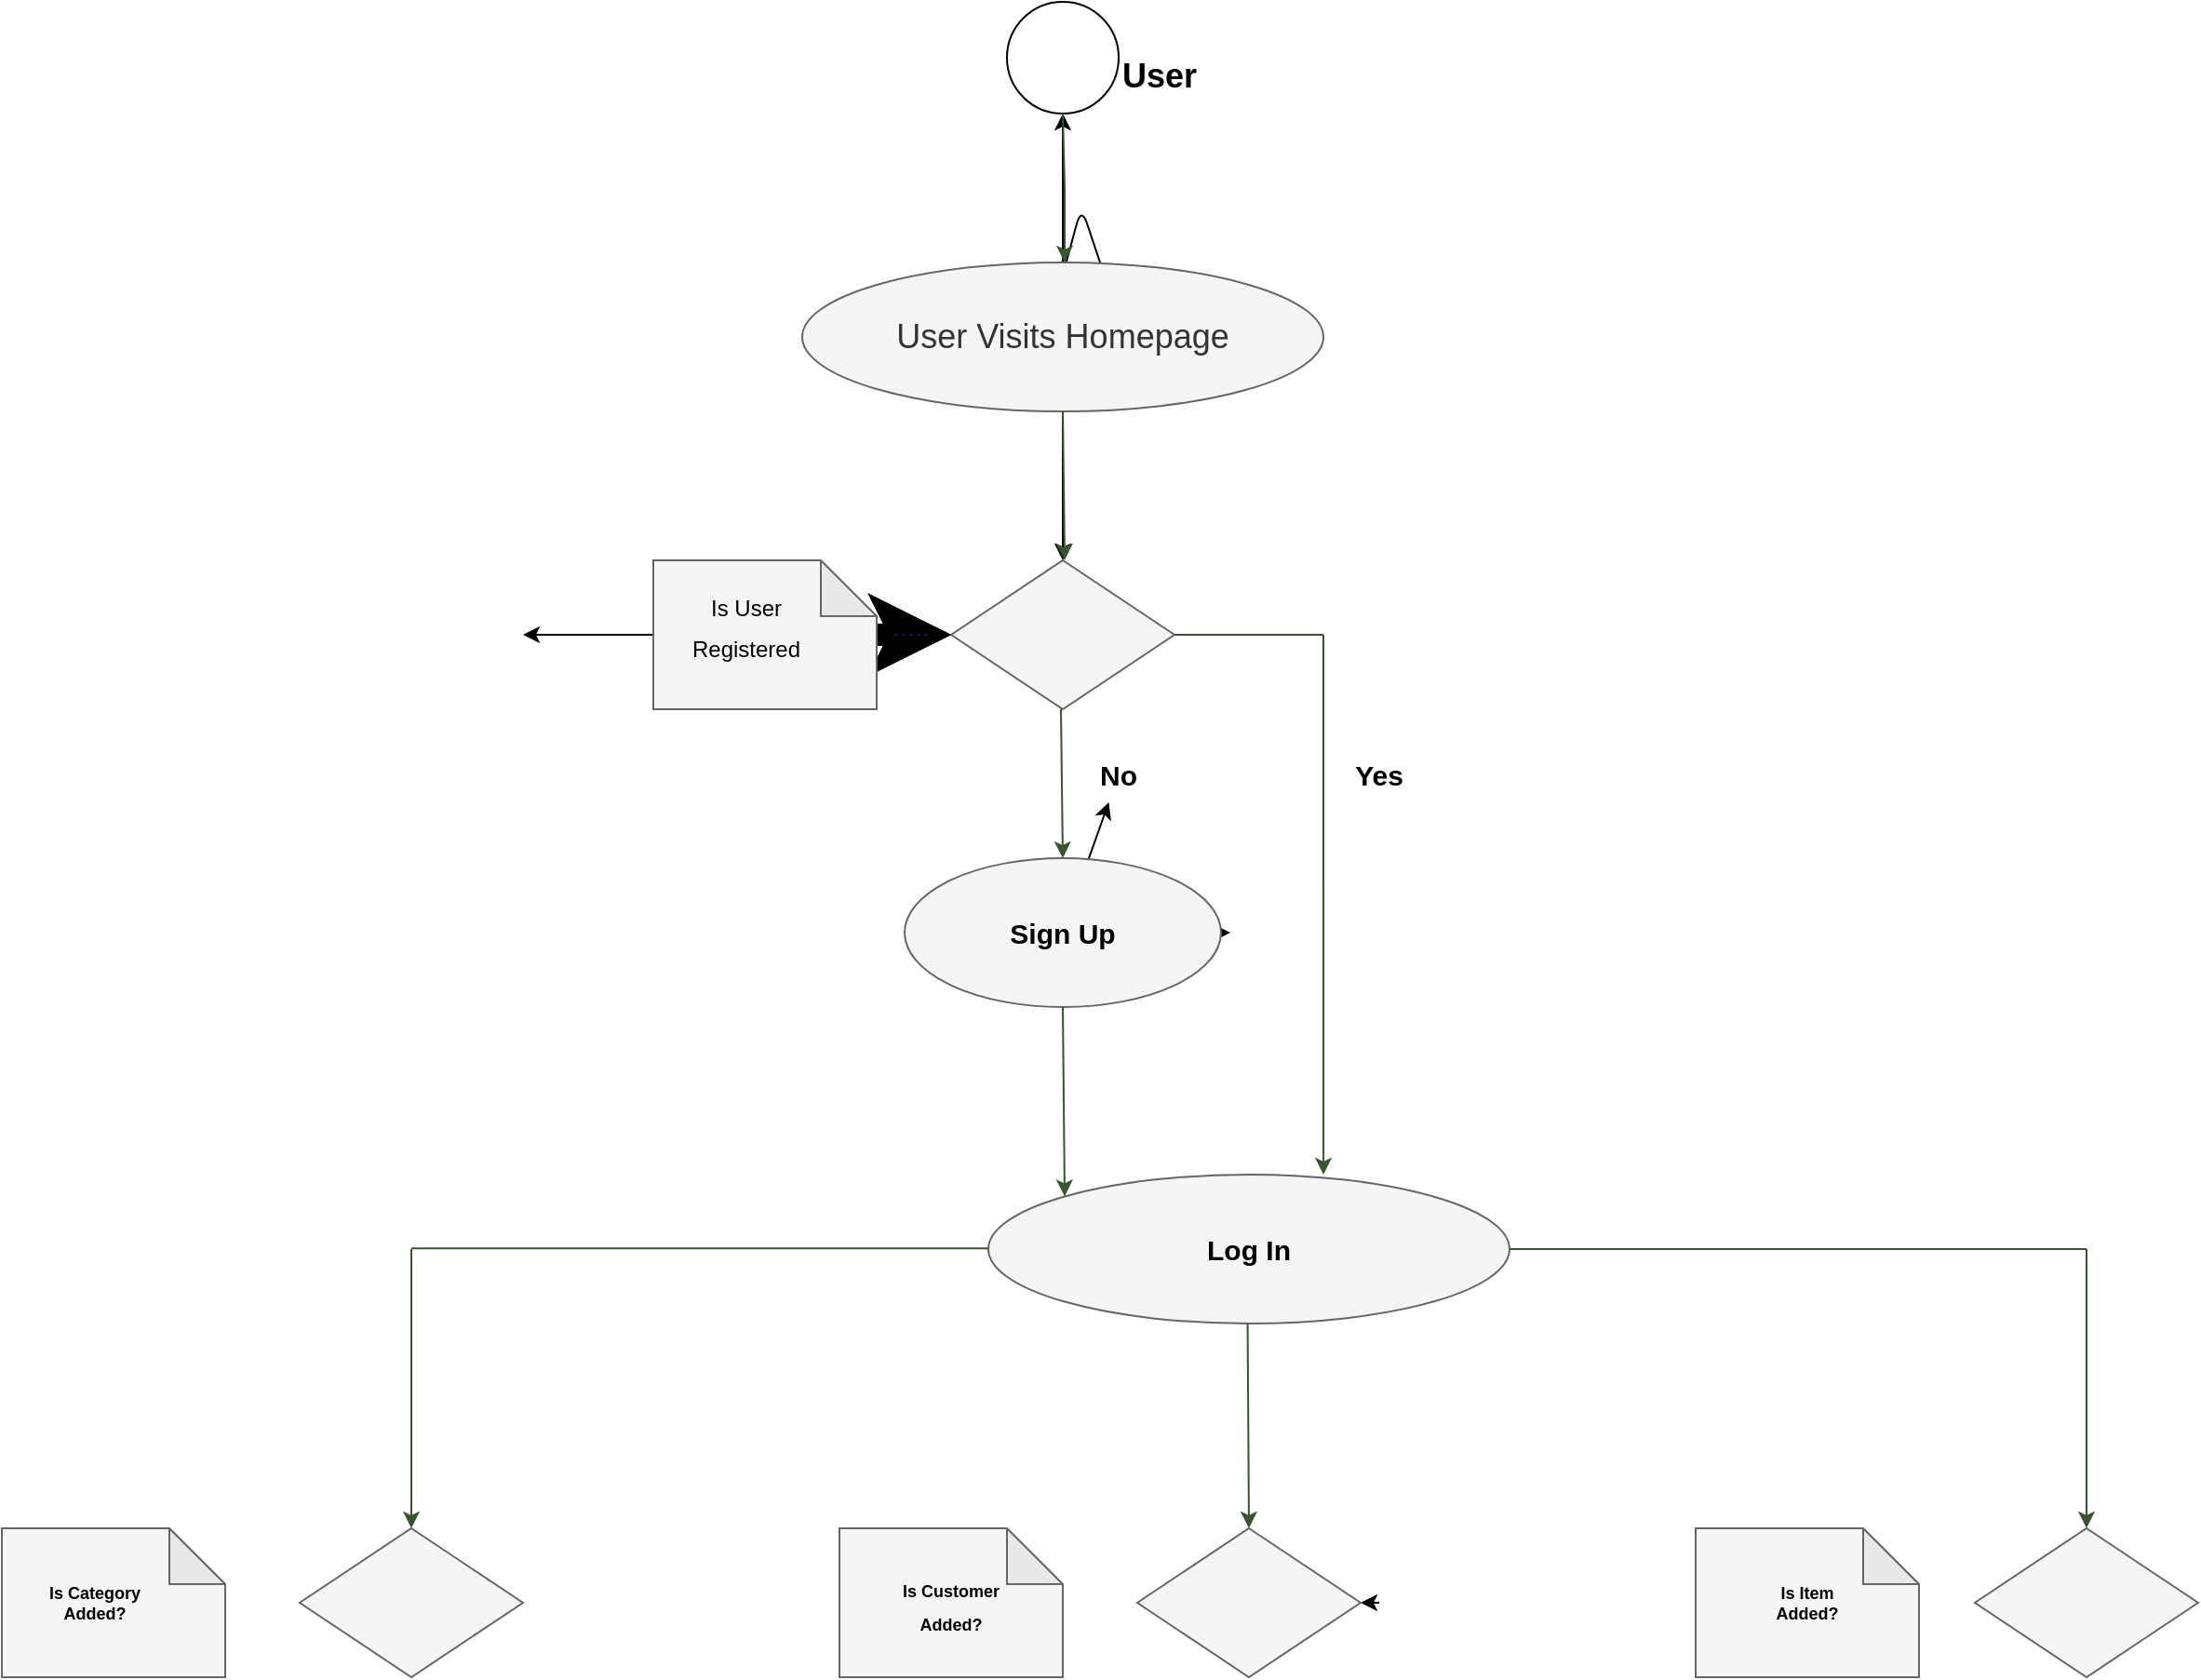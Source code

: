 <mxfile><diagram id="xI5EVOZDk-bdrflBjQOK" name="Page-1"><mxGraphModel dx="1423" dy="441" grid="1" gridSize="10" guides="1" tooltips="1" connect="1" arrows="1" fold="1" page="1" pageScale="1" pageWidth="850" pageHeight="1100" background="#ffffff" math="0" shadow="0"><root><mxCell id="0"/><mxCell id="1" parent="0"/><mxCell id="5" value="" style="endArrow=none;html=1;fontSize=15;" parent="1" edge="1"><mxGeometry width="50" height="50" relative="1" as="geometry"><mxPoint x="400" y="280" as="sourcePoint"/><mxPoint x="450" y="230" as="targetPoint"/><Array as="points"><mxPoint x="430" y="170"/></Array></mxGeometry></mxCell><mxCell id="6" value="" style="ellipse;whiteSpace=wrap;html=1;aspect=fixed;" parent="1" vertex="1"><mxGeometry x="390" y="60" width="60" height="60" as="geometry"/></mxCell><mxCell id="7" value="&lt;font size=&quot;1&quot; style=&quot;&quot; color=&quot;#000000&quot;&gt;&lt;b style=&quot;font-size: 18px;&quot;&gt;User&lt;/b&gt;&lt;/font&gt;" style="text;html=1;strokeColor=none;fillColor=none;align=left;verticalAlign=middle;whiteSpace=wrap;rounded=0;" parent="1" vertex="1"><mxGeometry x="450" y="85" width="60" height="30" as="geometry"/></mxCell><mxCell id="8" value="" style="endArrow=none;html=1;fontSize=18;fontColor=#000000;entryX=0.5;entryY=1;entryDx=0;entryDy=0;" parent="1" target="6" edge="1"><mxGeometry width="50" height="50" relative="1" as="geometry"><mxPoint x="420" y="180" as="sourcePoint"/><mxPoint x="480" y="260" as="targetPoint"/></mxGeometry></mxCell><mxCell id="9" value="" style="endArrow=classic;html=1;fontSize=18;fontColor=#000000;entryX=0.5;entryY=1;entryDx=0;entryDy=0;" parent="1" target="6" edge="1"><mxGeometry width="50" height="50" relative="1" as="geometry"><mxPoint x="420" y="200" as="sourcePoint"/><mxPoint x="480" y="260" as="targetPoint"/></mxGeometry></mxCell><mxCell id="52" value="" style="edgeStyle=none;rounded=0;jumpStyle=none;html=1;strokeWidth=1;fontSize=15;fontColor=#000000;" parent="1" source="13" target="20" edge="1"><mxGeometry relative="1" as="geometry"/></mxCell><mxCell id="13" value="User Visits Homepage" style="ellipse;whiteSpace=wrap;html=1;fontSize=18;fontColor=#333333;fillColor=#f5f5f5;strokeColor=#666666;" parent="1" vertex="1"><mxGeometry x="280" y="200" width="280" height="80" as="geometry"/></mxCell><mxCell id="20" value="" style="rhombus;whiteSpace=wrap;html=1;fontSize=18;fontColor=#333333;fillColor=#f5f5f5;strokeColor=#666666;fillStyle=auto;" parent="1" vertex="1"><mxGeometry x="360" y="360" width="120" height="80" as="geometry"/></mxCell><mxCell id="23" style="edgeStyle=none;html=1;fontSize=18;fontColor=#000000;exitX=0.5;exitY=0;exitDx=0;exitDy=0;exitPerimeter=0;" parent="1" source="22" edge="1"><mxGeometry relative="1" as="geometry"><mxPoint x="300.0" y="430" as="targetPoint"/></mxGeometry></mxCell><mxCell id="25" value="" style="edgeStyle=none;html=1;fontSize=18;fontColor=#000000;" parent="1" source="22" edge="1"><mxGeometry relative="1" as="geometry"><mxPoint x="130" y="400" as="targetPoint"/></mxGeometry></mxCell><mxCell id="26" value="" style="edgeStyle=none;html=1;fontSize=18;fontColor=#000000;" parent="1" source="22" target="20" edge="1"><mxGeometry relative="1" as="geometry"/></mxCell><mxCell id="28" value="" style="edgeStyle=none;html=1;strokeWidth=12;fontSize=18;fontColor=#000000;" parent="1" source="22" target="20" edge="1"><mxGeometry relative="1" as="geometry"/></mxCell><mxCell id="29" value="" style="edgeStyle=none;html=1;strokeWidth=12;fontSize=18;fontColor=#000000;" parent="1" source="22" target="20" edge="1"><mxGeometry relative="1" as="geometry"/></mxCell><mxCell id="22" value="" style="shape=note;whiteSpace=wrap;html=1;backgroundOutline=1;darkOpacity=0.05;fontSize=18;fontColor=#333333;direction=north;fillColor=#f5f5f5;strokeColor=#666666;flipH=1;" parent="1" vertex="1"><mxGeometry x="200" y="360" width="120" height="80" as="geometry"/></mxCell><mxCell id="27" value="" style="endArrow=none;dashed=1;html=1;dashPattern=1 3;strokeWidth=1;fontSize=18;fontColor=#000000;fillColor=#0050ef;strokeColor=#001DBC;" parent="1" edge="1"><mxGeometry width="50" height="50" relative="1" as="geometry"><mxPoint x="330" y="400" as="sourcePoint"/><mxPoint x="350" y="400" as="targetPoint"/></mxGeometry></mxCell><mxCell id="30" value="&lt;font style=&quot;font-size: 12px;&quot;&gt;Is User Registered&lt;/font&gt;" style="text;html=1;strokeColor=none;fillColor=none;align=center;verticalAlign=middle;whiteSpace=wrap;rounded=0;fontSize=18;fontColor=#000000;" parent="1" vertex="1"><mxGeometry x="220" y="380" width="60" height="30" as="geometry"/></mxCell><mxCell id="34" style="edgeStyle=none;html=1;strokeWidth=1;fontSize=12;fontColor=#000000;" parent="1" source="33" edge="1"><mxGeometry relative="1" as="geometry"><mxPoint x="510" y="560.0" as="targetPoint"/></mxGeometry></mxCell><mxCell id="37" value="" style="edgeStyle=none;html=1;strokeWidth=1;fontSize=15;fontColor=#000000;" parent="1" source="33" target="36" edge="1"><mxGeometry relative="1" as="geometry"/></mxCell><mxCell id="33" value="" style="ellipse;whiteSpace=wrap;html=1;fontSize=12;fontColor=#333333;fillColor=#f5f5f5;strokeColor=#666666;" parent="1" vertex="1"><mxGeometry x="335" y="520" width="170" height="80" as="geometry"/></mxCell><mxCell id="35" value="&lt;b&gt;&lt;font style=&quot;font-size: 15px;&quot;&gt;Sign Up&lt;/font&gt;&lt;/b&gt;" style="text;html=1;strokeColor=none;fillColor=none;align=center;verticalAlign=middle;whiteSpace=wrap;rounded=0;fontSize=12;fontColor=#000000;" parent="1" vertex="1"><mxGeometry x="390" y="545" width="60" height="30" as="geometry"/></mxCell><mxCell id="36" value="&lt;b&gt;No&lt;/b&gt;" style="text;html=1;strokeColor=none;fillColor=none;align=center;verticalAlign=middle;whiteSpace=wrap;rounded=0;fontSize=15;fontColor=#000000;" parent="1" vertex="1"><mxGeometry x="420" y="460" width="60" height="30" as="geometry"/></mxCell><mxCell id="39" value="" style="ellipse;whiteSpace=wrap;html=1;fontSize=15;fontColor=#333333;fillColor=#f5f5f5;strokeColor=#666666;" parent="1" vertex="1"><mxGeometry x="380" y="690" width="280" height="80" as="geometry"/></mxCell><mxCell id="40" value="&lt;b&gt;Log In&lt;/b&gt;" style="text;html=1;strokeColor=none;fillColor=none;align=center;verticalAlign=middle;whiteSpace=wrap;rounded=0;fontSize=15;fontColor=#000000;" parent="1" vertex="1"><mxGeometry x="490" y="715" width="60" height="30" as="geometry"/></mxCell><mxCell id="46" value="" style="endArrow=none;html=1;rounded=0;strokeWidth=1;fontSize=15;fontColor=#000000;jumpStyle=none;fillColor=#6d8764;strokeColor=#3A5431;" parent="1" edge="1"><mxGeometry width="50" height="50" relative="1" as="geometry"><mxPoint x="480" y="400" as="sourcePoint"/><mxPoint x="560" y="400" as="targetPoint"/></mxGeometry></mxCell><mxCell id="48" value="" style="endArrow=classic;html=1;rounded=0;strokeWidth=1;fontSize=15;fontColor=#000000;jumpStyle=none;exitX=0.5;exitY=1;exitDx=0;exitDy=0;entryX=0;entryY=0;entryDx=0;entryDy=0;fillColor=#6d8764;strokeColor=#3A5431;" parent="1" source="33" target="39" edge="1"><mxGeometry width="50" height="50" relative="1" as="geometry"><mxPoint x="420" y="680" as="sourcePoint"/><mxPoint x="470" y="630" as="targetPoint"/></mxGeometry></mxCell><mxCell id="49" value="" style="endArrow=classic;html=1;rounded=0;strokeWidth=1;fontSize=15;fontColor=#000000;jumpStyle=none;entryX=0.643;entryY=0;entryDx=0;entryDy=0;entryPerimeter=0;fillColor=#6d8764;strokeColor=#3A5431;" parent="1" target="39" edge="1"><mxGeometry width="50" height="50" relative="1" as="geometry"><mxPoint x="560" y="400" as="sourcePoint"/><mxPoint x="610" y="440" as="targetPoint"/></mxGeometry></mxCell><mxCell id="50" value="" style="endArrow=classic;html=1;rounded=0;strokeWidth=1;fontSize=15;fontColor=#000000;jumpStyle=none;exitX=0.5;exitY=1;exitDx=0;exitDy=0;fillColor=#6d8764;strokeColor=#3A5431;entryX=0.5;entryY=0;entryDx=0;entryDy=0;" parent="1" target="33" edge="1"><mxGeometry width="50" height="50" relative="1" as="geometry"><mxPoint x="419" y="440.0" as="sourcePoint"/><mxPoint x="420" y="520" as="targetPoint"/></mxGeometry></mxCell><mxCell id="51" value="" style="endArrow=classic;html=1;rounded=0;strokeWidth=1;fontSize=15;fontColor=#000000;jumpStyle=none;exitX=0.5;exitY=1;exitDx=0;exitDy=0;fillColor=#6d8764;strokeColor=#3A5431;" parent="1" edge="1"><mxGeometry width="50" height="50" relative="1" as="geometry"><mxPoint x="420" y="280.0" as="sourcePoint"/><mxPoint x="421" y="360" as="targetPoint"/></mxGeometry></mxCell><mxCell id="53" value="" style="endArrow=classic;html=1;rounded=0;strokeWidth=1;fontSize=15;fontColor=#000000;jumpStyle=none;exitX=0.5;exitY=1;exitDx=0;exitDy=0;fillColor=#6d8764;strokeColor=#3A5431;entryX=0.5;entryY=0;entryDx=0;entryDy=0;" parent="1" edge="1"><mxGeometry width="50" height="50" relative="1" as="geometry"><mxPoint x="420" y="120.0" as="sourcePoint"/><mxPoint x="421" y="200.0" as="targetPoint"/><Array as="points"><mxPoint x="421" y="160"/></Array></mxGeometry></mxCell><mxCell id="54" value="&lt;b&gt;Yes&lt;/b&gt;" style="text;html=1;strokeColor=none;fillColor=none;align=center;verticalAlign=middle;whiteSpace=wrap;rounded=0;fillStyle=auto;fontSize=15;fontColor=#000000;" parent="1" vertex="1"><mxGeometry x="560" y="460" width="60" height="30" as="geometry"/></mxCell><mxCell id="57" value="" style="endArrow=none;html=1;rounded=0;strokeWidth=1;fontSize=15;fontColor=#000000;jumpStyle=none;exitX=1;exitY=0.5;exitDx=0;exitDy=0;fillColor=#6d8764;strokeColor=#3A5431;" parent="1" source="39" edge="1"><mxGeometry width="50" height="50" relative="1" as="geometry"><mxPoint x="820" y="800" as="sourcePoint"/><mxPoint x="970" y="730" as="targetPoint"/></mxGeometry></mxCell><mxCell id="59" value="" style="endArrow=none;html=1;rounded=0;strokeWidth=1;fontSize=15;fontColor=#000000;jumpStyle=none;exitX=1;exitY=0.5;exitDx=0;exitDy=0;fillColor=#6d8764;strokeColor=#3A5431;" parent="1" edge="1"><mxGeometry width="50" height="50" relative="1" as="geometry"><mxPoint x="70" y="729.57" as="sourcePoint"/><mxPoint x="380" y="729.57" as="targetPoint"/></mxGeometry></mxCell><mxCell id="60" value="" style="endArrow=classic;html=1;rounded=0;strokeWidth=1;fontSize=15;fontColor=#000000;jumpStyle=none;fillColor=#6d8764;strokeColor=#3A5431;" parent="1" edge="1"><mxGeometry width="50" height="50" relative="1" as="geometry"><mxPoint x="70" y="730" as="sourcePoint"/><mxPoint x="70" y="880" as="targetPoint"/></mxGeometry></mxCell><mxCell id="61" value="" style="endArrow=classic;html=1;rounded=0;strokeWidth=1;fontSize=15;fontColor=#000000;jumpStyle=none;fillColor=#6d8764;strokeColor=#3A5431;" parent="1" edge="1"><mxGeometry width="50" height="50" relative="1" as="geometry"><mxPoint x="970" y="730" as="sourcePoint"/><mxPoint x="970" y="880" as="targetPoint"/></mxGeometry></mxCell><mxCell id="62" value="" style="endArrow=classic;html=1;rounded=0;strokeWidth=1;fontSize=15;fontColor=#000000;jumpStyle=none;fillColor=#6d8764;strokeColor=#3A5431;" parent="1" edge="1"><mxGeometry width="50" height="50" relative="1" as="geometry"><mxPoint x="519.29" y="770" as="sourcePoint"/><mxPoint x="520" y="880" as="targetPoint"/></mxGeometry></mxCell><mxCell id="64" style="edgeStyle=none;rounded=0;jumpStyle=none;html=1;exitX=1;exitY=0.5;exitDx=0;exitDy=0;strokeWidth=1;fontSize=15;fontColor=#000000;" parent="1" edge="1"><mxGeometry relative="1" as="geometry"><mxPoint x="580" y="920" as="targetPoint"/><mxPoint x="590" y="920" as="sourcePoint"/></mxGeometry></mxCell><mxCell id="66" value="" style="rhombus;whiteSpace=wrap;html=1;fontSize=18;fontColor=#333333;fillColor=#f5f5f5;strokeColor=#666666;fillStyle=auto;" parent="1" vertex="1"><mxGeometry x="460" y="880" width="120" height="80" as="geometry"/></mxCell><mxCell id="67" value="" style="rhombus;whiteSpace=wrap;html=1;fontSize=18;fontColor=#333333;fillColor=#f5f5f5;strokeColor=#666666;fillStyle=auto;" parent="1" vertex="1"><mxGeometry x="910" y="880" width="120" height="80" as="geometry"/></mxCell><mxCell id="68" value="" style="rhombus;whiteSpace=wrap;html=1;fontSize=18;fontColor=#333333;fillColor=#f5f5f5;strokeColor=#666666;fillStyle=auto;" parent="1" vertex="1"><mxGeometry x="10" y="880" width="120" height="80" as="geometry"/></mxCell><mxCell id="70" value="" style="shape=note;whiteSpace=wrap;html=1;backgroundOutline=1;darkOpacity=0.05;fontSize=18;fontColor=#333333;direction=north;fillColor=#f5f5f5;strokeColor=#666666;flipH=1;" parent="1" vertex="1"><mxGeometry x="300" y="880" width="120" height="80" as="geometry"/></mxCell><mxCell id="72" value="" style="shape=note;whiteSpace=wrap;html=1;backgroundOutline=1;darkOpacity=0.05;fontSize=18;fontColor=#333333;direction=north;fillColor=#f5f5f5;strokeColor=#666666;flipH=1;" parent="1" vertex="1"><mxGeometry x="760" y="880" width="120" height="80" as="geometry"/></mxCell><mxCell id="73" value="" style="shape=note;whiteSpace=wrap;html=1;backgroundOutline=1;darkOpacity=0.05;fontSize=18;fontColor=#333333;direction=north;fillColor=#f5f5f5;strokeColor=#666666;flipH=1;" parent="1" vertex="1"><mxGeometry x="-150" y="880" width="120" height="80" as="geometry"/></mxCell><mxCell id="74" value="&lt;font size=&quot;1&quot;&gt;&lt;b style=&quot;font-size: 9px;&quot;&gt;Is Customer Added?&lt;/b&gt;&lt;/font&gt;" style="text;html=1;strokeColor=none;fillColor=none;align=center;verticalAlign=middle;whiteSpace=wrap;rounded=0;fillStyle=auto;fontSize=15;fontColor=#000000;" parent="1" vertex="1"><mxGeometry x="330" y="905" width="60" height="30" as="geometry"/></mxCell><mxCell id="75" value="&lt;b&gt;Is Category Added?&lt;/b&gt;" style="text;html=1;strokeColor=none;fillColor=none;align=center;verticalAlign=middle;whiteSpace=wrap;rounded=0;fillStyle=auto;fontSize=9;fontColor=#000000;" parent="1" vertex="1"><mxGeometry x="-130" y="905" width="60" height="30" as="geometry"/></mxCell><mxCell id="76" value="&lt;b&gt;Is Item Added?&lt;/b&gt;" style="text;html=1;strokeColor=none;fillColor=none;align=center;verticalAlign=middle;whiteSpace=wrap;rounded=0;fillStyle=auto;fontSize=9;fontColor=#000000;" parent="1" vertex="1"><mxGeometry x="790" y="905" width="60" height="30" as="geometry"/></mxCell></root></mxGraphModel></diagram></mxfile>